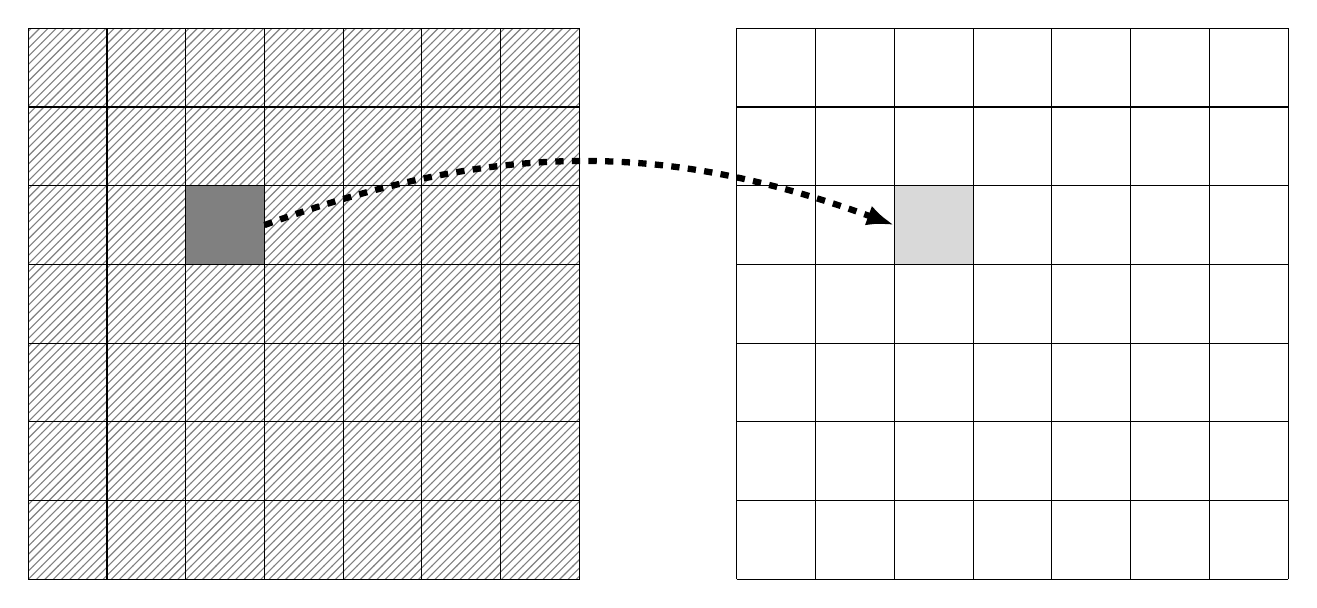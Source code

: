 % \tikzsetnextfilename{system-overview}
\begin{tikzpicture}[
    rounded corners=0mm,
    triangle/.style = {fill=blue!20, regular polygon, regular polygon sides=3 },
    node rotated/.style = {rotate=180},
    border rotated/.style = {shape border rotate=180}
]
    %coordinates
    \coordinate (orig)      at (0,0);

    \begin{pgfonlayer}{main}     
        % Center Pixel
        \draw[fill=gray] (2,4) rectangle (3,5);
        \draw[fill=gray!30] (11,4) rectangle (12,5);

        % Arrows
        \path[draw,-{Latex[length=3.5mm]},line width=0.8mm,black,dashed] (3,4.5) to[bend angle=20, bend left] (11,4.5);


    \end{pgfonlayer}

    % Foreground
    \begin{pgfonlayer}{foreground}
        
    \end{pgfonlayer} 

    % Background
    \begin{pgfonlayer}{background}
        % operations are
        \draw[pattern=north east lines, pattern color=gray] (0,0) rectangle (7,7);

        % Grid
        \draw[step=1cm,black,thin] (0,0) grid (7,7);
        \draw[step=1cm,black,thin] (9,0) grid (16,7);
    \end{pgfonlayer} 

\end{tikzpicture}